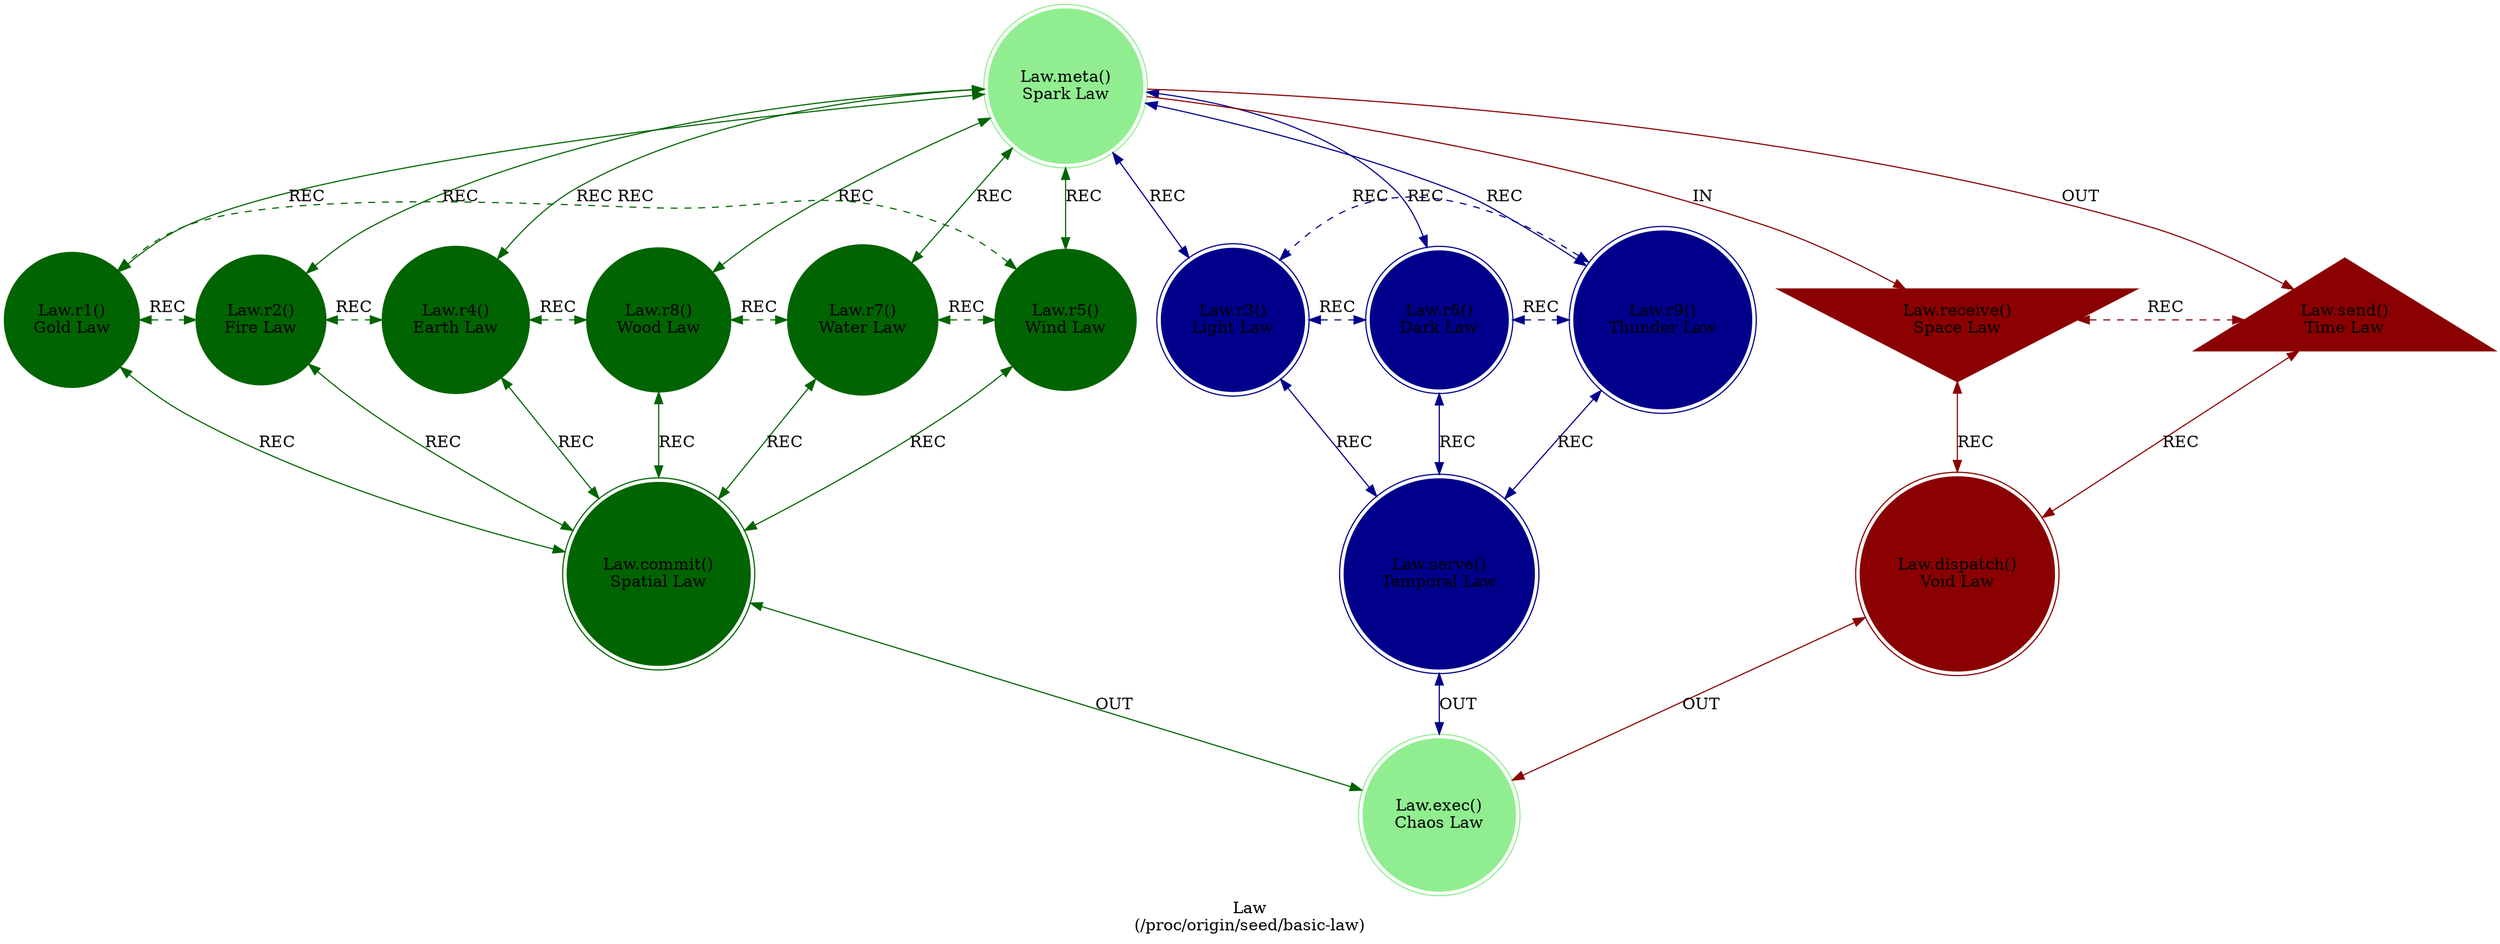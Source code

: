 strict digraph BasicLaw {
    label = "Law\n(/proc/origin/seed/basic-law)";
    style = filled;
    color = lightgray;
    node [shape = circle; style = filled; color = lightgreen;];
    
    // The Axis A-0-B (In-Meta-Out).
    // The Sacred 3-6-9 (Boundary of Perception).
    // The Vortex 1-2-4-8-7-5 (Boundary of Comprehension).
    // The Router C-D-E
    // The Closure F
    spark_0_t [label = "Law.meta()\nSpark Law";comment = "";shape = doublecircle;];
    spark_1_t [label = "Law.r1()\nGold Law";comment = "";shape = circle;color = darkgreen;];
    spark_2_t [label = "Law.r2()\nFire Law";comment = "";shape = circle;color = darkgreen;];
    spark_4_t [label = "Law.r4()\nEarth Law";comment = "";shape = circle;color = darkgreen;];
    spark_8_t [label = "Law.r8()\nWood Law";comment = "";shape = circle;color = darkgreen;];
    spark_7_t [label = "Law.r7()\nWater Law";comment = "";shape = circle;color = darkgreen;];
    spark_5_t [label = "Law.r5()\nWind Law";comment = "";shape = circle;color = darkgreen;];
    spark_3_t [label = "Law.r3()\nLight Law";comment = "";shape = doublecircle;color = darkblue;];
    spark_6_t [label = "Law.r6()\nDark Law";comment = "";shape = doublecircle;color = darkblue;];
    spark_9_t [label = "Law.r9()\nThunder Law";comment = "";shape = doublecircle;color = darkblue;];
    spark_a_t [label = "Law.receive()\nSpace Law";comment = "";shape = invtriangle;color = darkred;];
    spark_b_t [label = "Law.send()\nTime Law";comment = "";shape = triangle;color = darkred;];
    spark_c_t [label = "Law.dispatch()\nVoid Law";comment = "";shape = doublecircle;color = darkred;];
    spark_d_t [label = "Law.commit()\nSpatial Law";comment = "";shape = doublecircle;color = darkgreen;];
    spark_e_t [label = "Law.serve()\nTemporal Law";comment = "";shape = doublecircle;color = darkblue;];
    spark_f_t [label = "Law.exec()\nChaos Law";comment = "";shape = doublecircle;];
    
    // IN = Input
    // OUT = Output
    // REC = Recursion
    spark_0_t -> spark_a_t [label = "IN"; color = darkred; comment = "";];
    spark_0_t -> spark_b_t [label = "OUT"; color = darkred; comment = "";];
    spark_0_t -> {spark_3_t spark_6_t spark_9_t} [label = "REC"; color = darkblue; comment = ""; dir = both;];
    spark_0_t -> {spark_1_t spark_2_t spark_4_t spark_8_t spark_7_t spark_5_t} [label = "REC"; color = darkgreen; comment = ""; dir = both;];
    
    {spark_a_t spark_b_t} -> spark_c_t [label = "REC"; color = darkred; comment = ""; dir = both;];
    {spark_1_t spark_2_t spark_4_t spark_8_t spark_7_t spark_5_t} -> spark_d_t [label = "REC"; color = darkgreen; comment = ""; dir = both;];
    {spark_3_t spark_6_t spark_9_t} -> spark_e_t [label = "REC"; color = darkblue; comment = ""; dir = both;];
    
    spark_1_t -> spark_2_t -> spark_4_t -> spark_8_t -> spark_7_t -> spark_5_t -> spark_1_t [label = "REC"; color = darkgreen; comment = ""; style = dashed; constraint = false; dir = both;];
    spark_3_t -> spark_6_t -> spark_9_t -> spark_3_t [label = "REC"; color = darkblue; comment = ""; style = dashed; constraint = false; dir = both;];
    spark_a_t -> spark_b_t [label = "REC"; color = darkred; comment = ""; constraint = false; style = dashed; dir = both;];
    
    spark_c_t -> spark_f_t [label = "OUT"; color = darkred; comment = ""; dir = both;];
    spark_d_t -> spark_f_t [label = "OUT"; color = darkgreen; comment = ""; dir = both;];
    spark_e_t -> spark_f_t [label = "OUT"; color = darkblue; comment = ""; dir = both;];
}